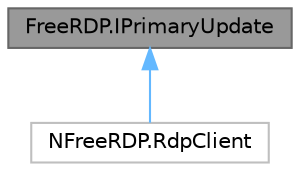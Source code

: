 digraph "FreeRDP.IPrimaryUpdate"
{
 // LATEX_PDF_SIZE
  bgcolor="transparent";
  edge [fontname=Helvetica,fontsize=10,labelfontname=Helvetica,labelfontsize=10];
  node [fontname=Helvetica,fontsize=10,shape=box,height=0.2,width=0.4];
  Node1 [id="Node000001",label="FreeRDP.IPrimaryUpdate",height=0.2,width=0.4,color="gray40", fillcolor="grey60", style="filled", fontcolor="black",tooltip=" "];
  Node1 -> Node2 [id="edge2_Node000001_Node000002",dir="back",color="steelblue1",style="solid",tooltip=" "];
  Node2 [id="Node000002",label="NFreeRDP.RdpClient",height=0.2,width=0.4,color="grey75", fillcolor="white", style="filled",URL="$class_n_free_r_d_p_1_1_rdp_client.html",tooltip=" "];
}
